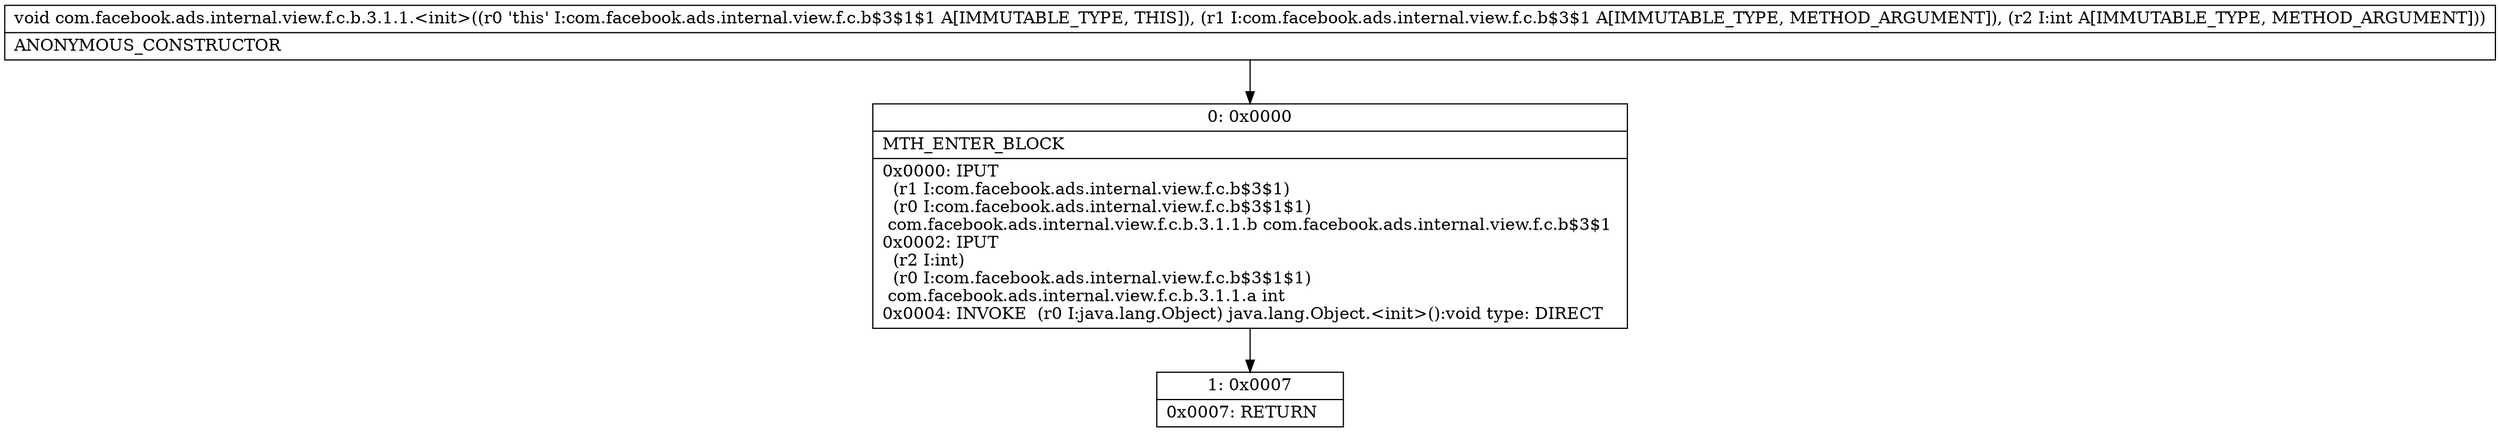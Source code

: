digraph "CFG forcom.facebook.ads.internal.view.f.c.b.3.1.1.\<init\>(Lcom\/facebook\/ads\/internal\/view\/f\/c\/b$3$1;I)V" {
Node_0 [shape=record,label="{0\:\ 0x0000|MTH_ENTER_BLOCK\l|0x0000: IPUT  \l  (r1 I:com.facebook.ads.internal.view.f.c.b$3$1)\l  (r0 I:com.facebook.ads.internal.view.f.c.b$3$1$1)\l com.facebook.ads.internal.view.f.c.b.3.1.1.b com.facebook.ads.internal.view.f.c.b$3$1 \l0x0002: IPUT  \l  (r2 I:int)\l  (r0 I:com.facebook.ads.internal.view.f.c.b$3$1$1)\l com.facebook.ads.internal.view.f.c.b.3.1.1.a int \l0x0004: INVOKE  (r0 I:java.lang.Object) java.lang.Object.\<init\>():void type: DIRECT \l}"];
Node_1 [shape=record,label="{1\:\ 0x0007|0x0007: RETURN   \l}"];
MethodNode[shape=record,label="{void com.facebook.ads.internal.view.f.c.b.3.1.1.\<init\>((r0 'this' I:com.facebook.ads.internal.view.f.c.b$3$1$1 A[IMMUTABLE_TYPE, THIS]), (r1 I:com.facebook.ads.internal.view.f.c.b$3$1 A[IMMUTABLE_TYPE, METHOD_ARGUMENT]), (r2 I:int A[IMMUTABLE_TYPE, METHOD_ARGUMENT]))  | ANONYMOUS_CONSTRUCTOR\l}"];
MethodNode -> Node_0;
Node_0 -> Node_1;
}

